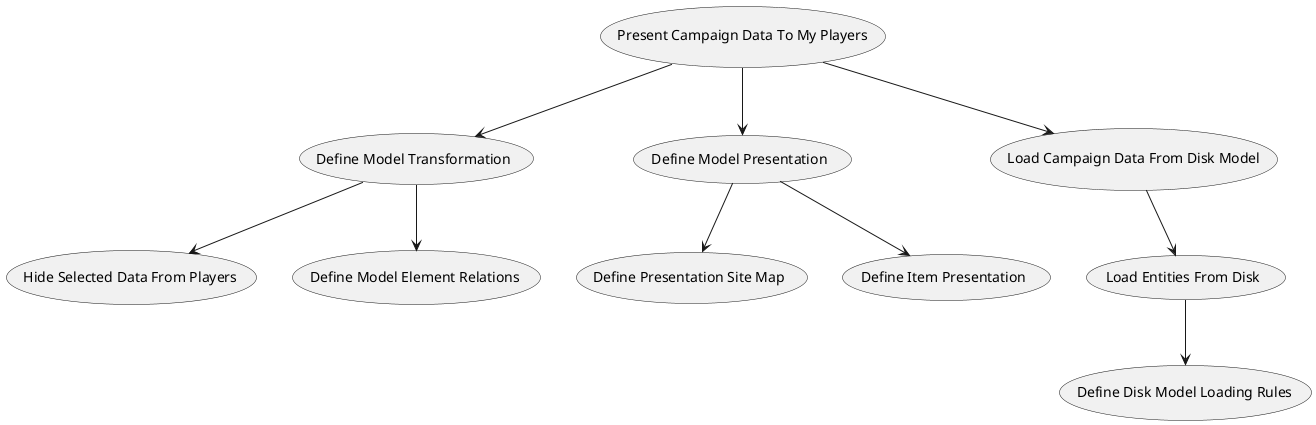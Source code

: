 @startuml
(Present Campaign Data To My Players) as UC001
(Define Model Transformation) as UC002
UC001 --> UC002
(Hide Selected Data From Players) as UC003
UC002 --> UC003
(Define Model Element Relations) as UC004
UC002 --> UC004
(Define Model Presentation) as UC005
UC001 --> UC005
(Define Presentation Site Map) as UC006
UC005 --> UC006
(Define Item Presentation) as UC007
UC005 --> UC007
(Load Campaign Data From Disk Model) as UC008
UC001 --> UC008
(Load Entities From Disk) as UC009
UC008 --> UC009
(Define Disk Model Loading Rules) as UC010
UC009 --> UC010
@enduml
